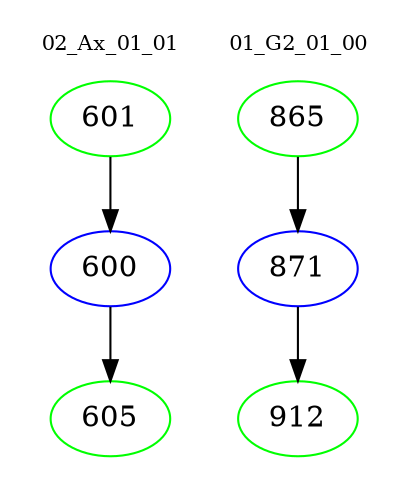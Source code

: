 digraph{
subgraph cluster_0 {
color = white
label = "02_Ax_01_01";
fontsize=10;
T0_601 [label="601", color="green"]
T0_601 -> T0_600 [color="black"]
T0_600 [label="600", color="blue"]
T0_600 -> T0_605 [color="black"]
T0_605 [label="605", color="green"]
}
subgraph cluster_1 {
color = white
label = "01_G2_01_00";
fontsize=10;
T1_865 [label="865", color="green"]
T1_865 -> T1_871 [color="black"]
T1_871 [label="871", color="blue"]
T1_871 -> T1_912 [color="black"]
T1_912 [label="912", color="green"]
}
}
